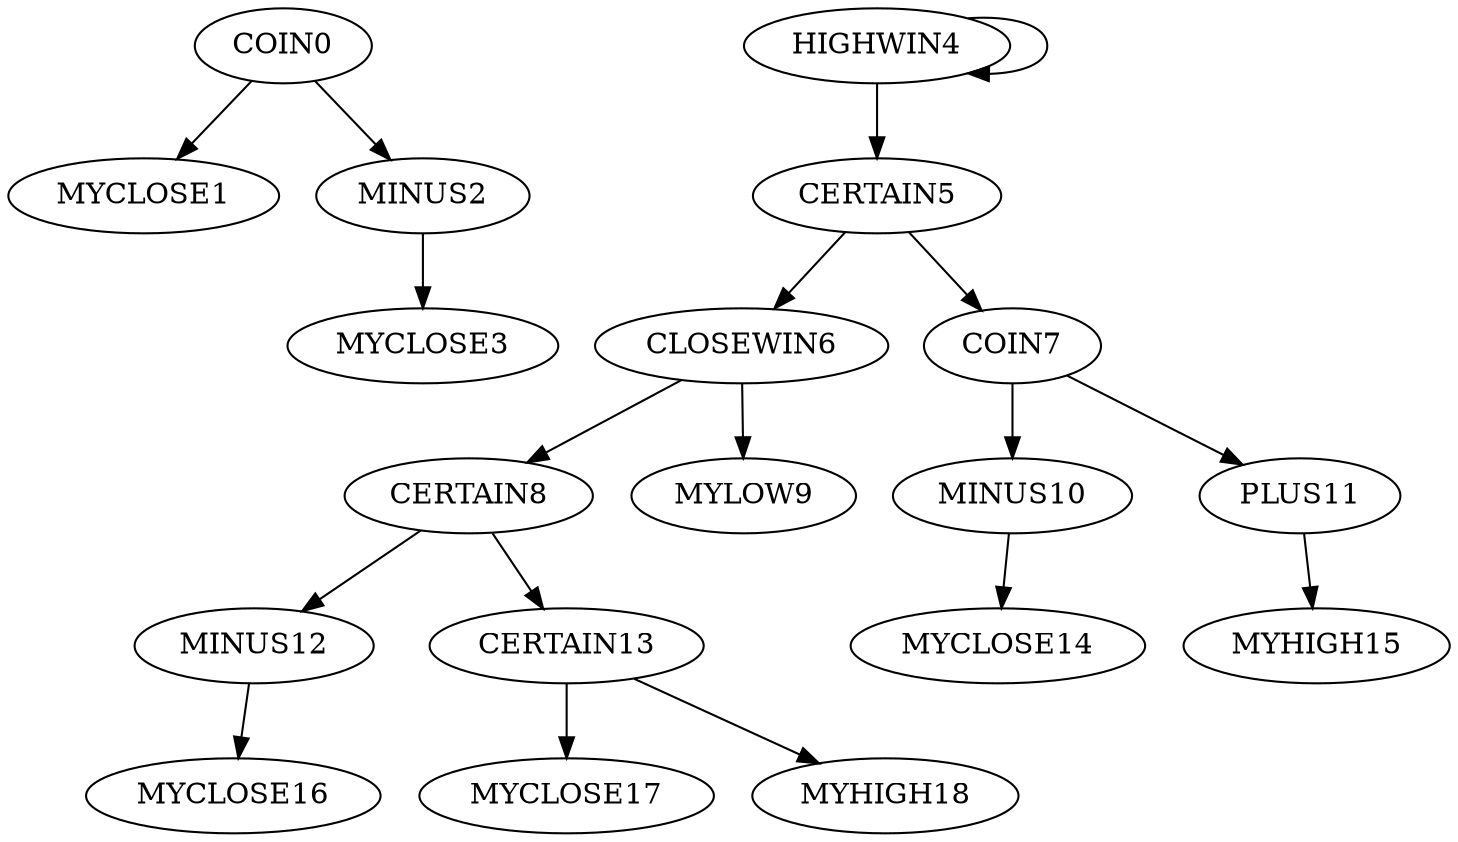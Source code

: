 digraph T {
	COIN0 -> MYCLOSE1;
	COIN0 -> MINUS2;
	MINUS2 -> MYCLOSE3;
	HIGHWIN4 -> HIGHWIN4;
	HIGHWIN4 -> CERTAIN5;
	CERTAIN5 -> CLOSEWIN6;
	CERTAIN5 -> COIN7;
	CLOSEWIN6 -> CERTAIN8;
	CLOSEWIN6 -> MYLOW9;
	COIN7 -> MINUS10;
	COIN7 -> PLUS11;
	CERTAIN8 -> MINUS12;
	CERTAIN8 -> CERTAIN13;
	MINUS10 -> MYCLOSE14;
	PLUS11 -> MYHIGH15;
	MINUS12 -> MYCLOSE16;
	CERTAIN13 -> MYCLOSE17;
	CERTAIN13 -> MYHIGH18;
}